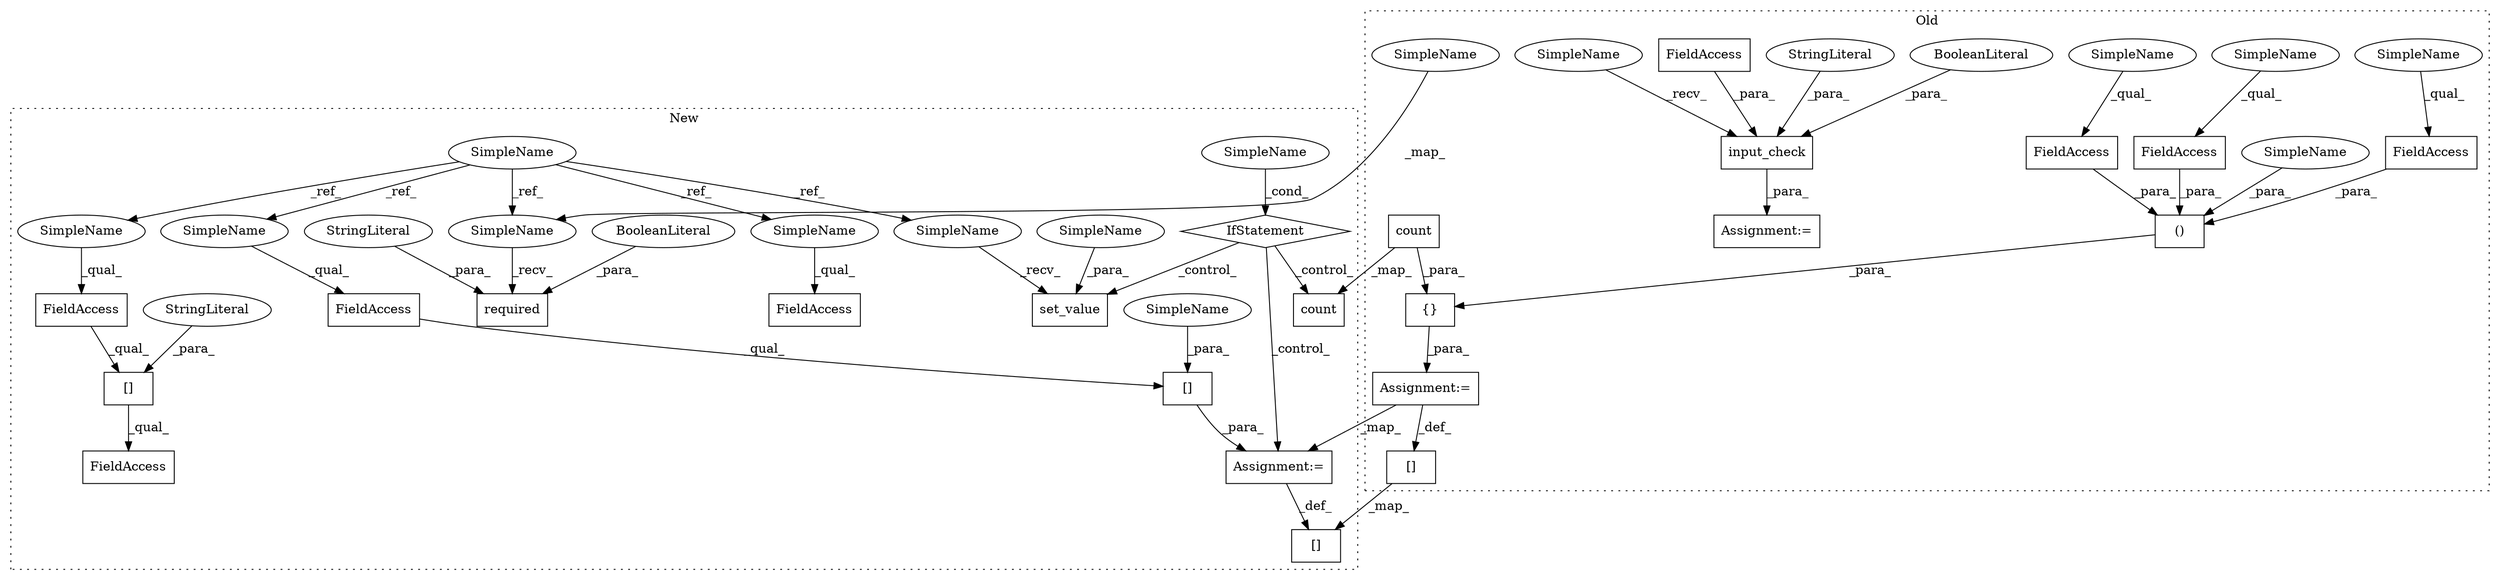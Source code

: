 digraph G {
subgraph cluster0 {
1 [label="input_check" a="32" s="18760,18799" l="12,1" shape="box"];
4 [label="BooleanLiteral" a="9" s="18778" l="4" shape="ellipse"];
6 [label="StringLiteral" a="45" s="18772" l="5" shape="ellipse"];
8 [label="FieldAccess" a="22" s="19707" l="9" shape="box"];
9 [label="()" a="106" s="19665" l="77" shape="box"];
10 [label="{}" a="4" s="19633,19742" l="1,2" shape="box"];
12 [label="count" a="32" s="19643,19654" l="6,1" shape="box"];
17 [label="Assignment:=" a="7" s="19623" l="1" shape="box"];
20 [label="[]" a="2" s="19568,19621" l="24,2" shape="box"];
21 [label="FieldAccess" a="22" s="18783" l="16" shape="box"];
26 [label="FieldAccess" a="22" s="19729" l="13" shape="box"];
27 [label="FieldAccess" a="22" s="19665" l="11" shape="box"];
30 [label="Assignment:=" a="7" s="18753" l="2" shape="box"];
31 [label="SimpleName" a="42" s="19689" l="5" shape="ellipse"];
39 [label="SimpleName" a="42" s="18755" l="4" shape="ellipse"];
40 [label="SimpleName" a="42" s="19729" l="4" shape="ellipse"];
41 [label="SimpleName" a="42" s="19707" l="4" shape="ellipse"];
42 [label="SimpleName" a="42" s="19665" l="4" shape="ellipse"];
43 [label="SimpleName" a="42" s="18888" l="4" shape="ellipse"];
label = "Old";
style="dotted";
}
subgraph cluster1 {
2 [label="IfStatement" a="25" s="17580,17597" l="4,2" shape="diamond"];
3 [label="set_value" a="32" s="17614,17632" l="10,1" shape="box"];
5 [label="SimpleName" a="42" s="" l="" shape="ellipse"];
7 [label="SimpleName" a="42" s="16502" l="4" shape="ellipse"];
11 [label="count" a="32" s="17675,17686" l="6,1" shape="box"];
13 [label="[]" a="2" s="17753,17771" l="13,1" shape="box"];
14 [label="required" a="32" s="16684,16703" l="9,1" shape="box"];
15 [label="BooleanLiteral" a="9" s="16699" l="4" shape="ellipse"];
16 [label="StringLiteral" a="45" s="16693" l="5" shape="ellipse"];
18 [label="Assignment:=" a="7" s="17752" l="1" shape="box"];
19 [label="[]" a="2" s="17697,17750" l="24,2" shape="box"];
22 [label="FieldAccess" a="22" s="16649" l="11" shape="box"];
23 [label="[]" a="2" s="16649,16666" l="12,1" shape="box"];
24 [label="StringLiteral" a="45" s="16661" l="5" shape="ellipse"];
25 [label="FieldAccess" a="22" s="17382" l="12" shape="box"];
28 [label="FieldAccess" a="22" s="17753" l="12" shape="box"];
29 [label="FieldAccess" a="22" s="16649" l="24" shape="box"];
32 [label="SimpleName" a="42" s="16679" l="4" shape="ellipse"];
33 [label="SimpleName" a="42" s="17753" l="4" shape="ellipse"];
34 [label="SimpleName" a="42" s="16649" l="4" shape="ellipse"];
35 [label="SimpleName" a="42" s="17382" l="4" shape="ellipse"];
36 [label="SimpleName" a="42" s="17609" l="4" shape="ellipse"];
37 [label="SimpleName" a="42" s="17624" l="5" shape="ellipse"];
38 [label="SimpleName" a="42" s="17766" l="5" shape="ellipse"];
label = "New";
style="dotted";
}
1 -> 30 [label="_para_"];
2 -> 3 [label="_control_"];
2 -> 18 [label="_control_"];
2 -> 11 [label="_control_"];
4 -> 1 [label="_para_"];
5 -> 2 [label="_cond_"];
6 -> 1 [label="_para_"];
7 -> 33 [label="_ref_"];
7 -> 36 [label="_ref_"];
7 -> 34 [label="_ref_"];
7 -> 35 [label="_ref_"];
7 -> 32 [label="_ref_"];
8 -> 9 [label="_para_"];
9 -> 10 [label="_para_"];
10 -> 17 [label="_para_"];
12 -> 11 [label="_map_"];
12 -> 10 [label="_para_"];
13 -> 18 [label="_para_"];
15 -> 14 [label="_para_"];
16 -> 14 [label="_para_"];
17 -> 18 [label="_map_"];
17 -> 20 [label="_def_"];
18 -> 19 [label="_def_"];
20 -> 19 [label="_map_"];
21 -> 1 [label="_para_"];
22 -> 23 [label="_qual_"];
23 -> 29 [label="_qual_"];
24 -> 23 [label="_para_"];
26 -> 9 [label="_para_"];
27 -> 9 [label="_para_"];
28 -> 13 [label="_qual_"];
31 -> 9 [label="_para_"];
32 -> 14 [label="_recv_"];
33 -> 28 [label="_qual_"];
34 -> 22 [label="_qual_"];
35 -> 25 [label="_qual_"];
36 -> 3 [label="_recv_"];
37 -> 3 [label="_para_"];
38 -> 13 [label="_para_"];
39 -> 1 [label="_recv_"];
40 -> 26 [label="_qual_"];
41 -> 8 [label="_qual_"];
42 -> 27 [label="_qual_"];
43 -> 32 [label="_map_"];
}